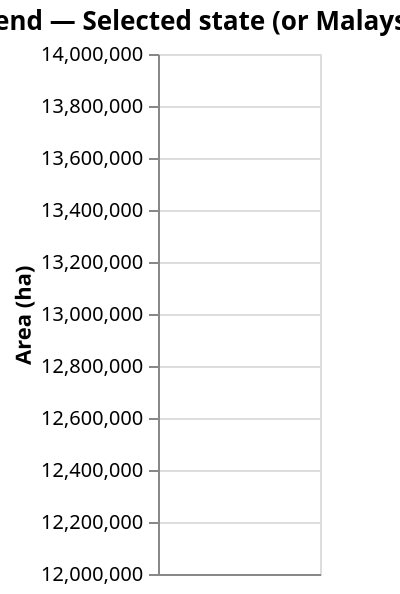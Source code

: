 {
  "$schema": "https://vega.github.io/schema/vega-lite/v5.json",
  "width": "container",
  "height": 260,
  "title": "Trend — Selected state (or Malaysia total)",
  "data": { "name": "history" },
  "params": [
    { 
      "name": "sel_state", 
      "value": "All",
      "bind": {
        "input": "select",
        "name": "State: ",
        "options": [
          "All",
          "Johor",
          "Kedah", 
          "Kelantan",
          "Kuala Lumpur",
          "Labuan",
          "Melaka",
          "Negeri Sembilan",
          "Pahang",
          "Perak",
          "Perlis",
          "Pulau Pinang",
          "Putrajaya",
          "Sabah",
          "Sarawak",
          "Selangor",
          "Terengganu"
        ]
      }
    },
    { "name": "yr", "value": 2021, "bind": { "input": "range", "min": 2003, "max": 2021, "step": 1 } }
  ],
  "transform": [
    { "calculate": "year(datum.year)", "as": "year_num" },
    { "calculate": "toNumber(datum.prf_ha)", "as": "area_num" },
    { "filter": "isFinite(datum.year_num) && isFinite(datum.area_num)" },
    { "filter": "sel_state == 'All' || datum.region == sel_state" },
    { "aggregate": [ { "op": "sum", "field": "area_num", "as": "area_sum" } ], "groupby": ["year_num"] }
  ],
  "layer": [
    {
      "mark": { "type": "line" },
      "encoding": {
        "x": {
          "field": "year_num",
          "type": "quantitative",
          "axis": { "title": null, "tickCount": 10, "format": "d" },
          "sort": "ascending"
        },
        "y": { 
          "field": "area_sum", 
          "type": "quantitative", 
          "title": "Area (ha)",
          "scale": { "domain": [12000000, 14000000] }
        },
        "tooltip": [
          { "field": "year_num", "type": "quantitative", "title": "Year", "format": "d" },
          { "field": "area_sum", "type": "quantitative", "title": "Area (ha)", "format": "," }
        ]
      }
    },
    {
      "transform": [ { "filter": "datum.year_num == yr" } ],
      "mark": { "type": "rule", "color": "#9a3412", "strokeDash": [6, 4] },
      "encoding": { "x": { "field": "year_num", "type": "quantitative" } }
    },
    {
      "transform": [
        { "filter": "datum.year_num == yr" },
        { "calculate": "'Year '+datum.year_num+': '+format(datum.area_sum, ',')+' ha'", "as": "label" }
      ],
      "mark": { "type": "text", "align": "left", "dx": 6, "dy": -6, "color": "#9a3412" },
      "encoding": {
        "x": { "field": "year_num", "type": "quantitative" },
        "y": { "field": "area_sum", "type": "quantitative" },
        "text": { "field": "label" }
      }
    }
  ]
}


